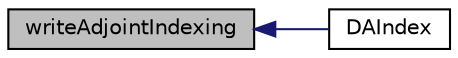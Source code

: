 digraph "writeAdjointIndexing"
{
  bgcolor="transparent";
  edge [fontname="Helvetica",fontsize="10",labelfontname="Helvetica",labelfontsize="10"];
  node [fontname="Helvetica",fontsize="10",shape=record];
  rankdir="LR";
  Node30 [label="writeAdjointIndexing",height=0.2,width=0.4,color="black", fillcolor="grey75", style="filled", fontcolor="black"];
  Node30 -> Node31 [dir="back",color="midnightblue",fontsize="10",style="solid",fontname="Helvetica"];
  Node31 [label="DAIndex",height=0.2,width=0.4,color="black",URL="$classFoam_1_1DAIndex.html#ae976ad3cf6b6f6febaa932366199fc8c",tooltip="Constructors. "];
}
